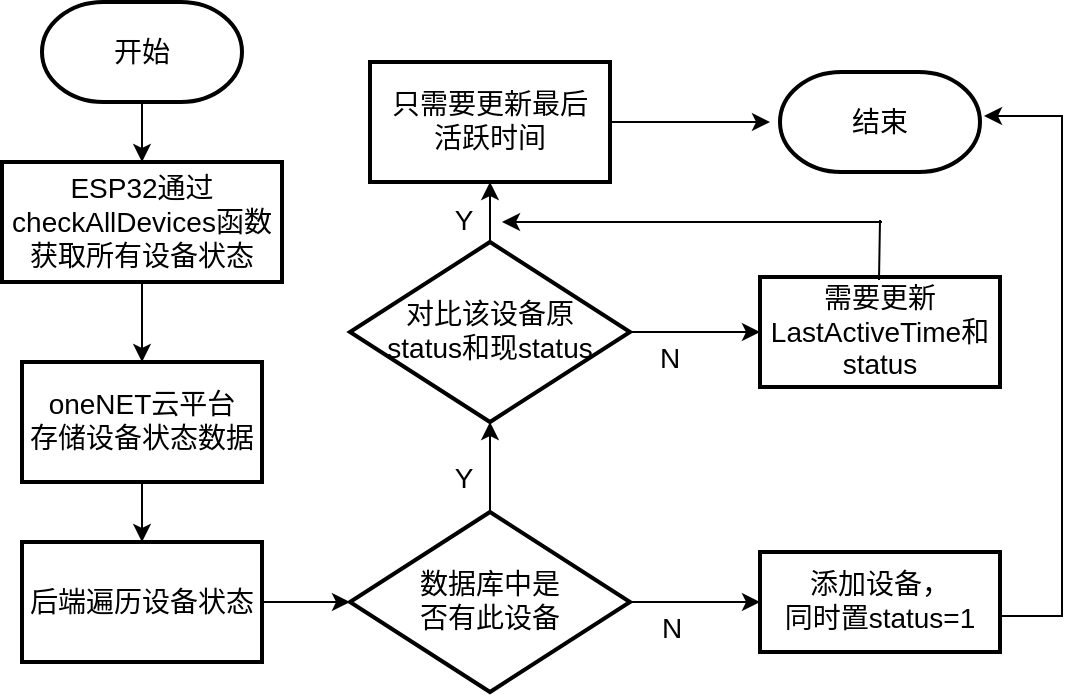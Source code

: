 <mxfile version="27.0.3">
  <diagram name="第 1 页" id="S2RGQvcJA3FcOc1Qyu4S">
    <mxGraphModel dx="1250" dy="688" grid="1" gridSize="10" guides="1" tooltips="1" connect="1" arrows="1" fold="1" page="1" pageScale="1" pageWidth="827" pageHeight="1169" math="0" shadow="0">
      <root>
        <mxCell id="0" />
        <mxCell id="1" parent="0" />
        <mxCell id="vir9oaAlZZpBoWdDmsXK-3" value="" style="edgeStyle=orthogonalEdgeStyle;rounded=0;orthogonalLoop=1;jettySize=auto;html=1;" parent="1" source="vir9oaAlZZpBoWdDmsXK-1" target="vir9oaAlZZpBoWdDmsXK-2" edge="1">
          <mxGeometry relative="1" as="geometry" />
        </mxCell>
        <mxCell id="vir9oaAlZZpBoWdDmsXK-1" value="&lt;font style=&quot;font-size: 14px;&quot;&gt;开始&lt;/font&gt;" style="strokeWidth=2;html=1;shape=mxgraph.flowchart.terminator;whiteSpace=wrap;" parent="1" vertex="1">
          <mxGeometry x="190" y="230" width="100" height="50" as="geometry" />
        </mxCell>
        <mxCell id="vir9oaAlZZpBoWdDmsXK-5" value="" style="edgeStyle=orthogonalEdgeStyle;rounded=0;orthogonalLoop=1;jettySize=auto;html=1;" parent="1" source="vir9oaAlZZpBoWdDmsXK-2" target="vir9oaAlZZpBoWdDmsXK-4" edge="1">
          <mxGeometry relative="1" as="geometry" />
        </mxCell>
        <mxCell id="vir9oaAlZZpBoWdDmsXK-2" value="&lt;p class=&quot;MsoNormal&quot;&gt;&lt;font style=&quot;font-size: 14px;&quot;&gt;&lt;font style=&quot;&quot;&gt;ESP32&lt;/font&gt;&lt;font style=&quot;&quot;&gt;通过&lt;/font&gt;&lt;font style=&quot;&quot;&gt;checkAllDevices&lt;/font&gt;&lt;font style=&quot;&quot;&gt;函数获取所有设备状态&lt;/font&gt;&lt;/font&gt;&lt;/p&gt;" style="whiteSpace=wrap;html=1;strokeWidth=2;" parent="1" vertex="1">
          <mxGeometry x="170" y="310" width="140" height="60" as="geometry" />
        </mxCell>
        <mxCell id="vir9oaAlZZpBoWdDmsXK-7" value="" style="edgeStyle=orthogonalEdgeStyle;rounded=0;orthogonalLoop=1;jettySize=auto;html=1;" parent="1" source="vir9oaAlZZpBoWdDmsXK-4" target="vir9oaAlZZpBoWdDmsXK-6" edge="1">
          <mxGeometry relative="1" as="geometry" />
        </mxCell>
        <mxCell id="vir9oaAlZZpBoWdDmsXK-4" value="&lt;div style=&quot;line-height: 30%;&quot;&gt;&lt;p class=&quot;MsoNormal&quot;&gt;&lt;font style=&quot;font-size: 14px;&quot; face=&quot;Helvetica&quot;&gt;&lt;font style=&quot;&quot;&gt;oneNET&lt;/font&gt;&lt;font style=&quot;&quot;&gt;云平台&lt;/font&gt;&lt;/font&gt;&lt;/p&gt;&lt;p class=&quot;MsoNormal&quot;&gt;&lt;font face=&quot;Helvetica&quot;&gt;&lt;font style=&quot;font-size: 14px;&quot;&gt;存储设备状态数据&lt;/font&gt;&lt;/font&gt;&lt;/p&gt;&lt;/div&gt;" style="whiteSpace=wrap;html=1;strokeWidth=2;" parent="1" vertex="1">
          <mxGeometry x="180" y="410" width="120" height="60" as="geometry" />
        </mxCell>
        <mxCell id="vir9oaAlZZpBoWdDmsXK-9" value="" style="edgeStyle=orthogonalEdgeStyle;rounded=0;orthogonalLoop=1;jettySize=auto;html=1;" parent="1" source="vir9oaAlZZpBoWdDmsXK-6" target="vir9oaAlZZpBoWdDmsXK-8" edge="1">
          <mxGeometry relative="1" as="geometry" />
        </mxCell>
        <mxCell id="vir9oaAlZZpBoWdDmsXK-6" value="&lt;p class=&quot;MsoNormal&quot;&gt;&lt;font style=&quot;font-size: 14px;&quot; face=&quot;Helvetica&quot;&gt;后端遍历设备状态&lt;/font&gt;&lt;/p&gt;" style="whiteSpace=wrap;html=1;strokeWidth=2;" parent="1" vertex="1">
          <mxGeometry x="180" y="500" width="120" height="60" as="geometry" />
        </mxCell>
        <mxCell id="vir9oaAlZZpBoWdDmsXK-11" value="" style="edgeStyle=orthogonalEdgeStyle;rounded=0;orthogonalLoop=1;jettySize=auto;html=1;" parent="1" source="vir9oaAlZZpBoWdDmsXK-8" target="vir9oaAlZZpBoWdDmsXK-10" edge="1">
          <mxGeometry relative="1" as="geometry" />
        </mxCell>
        <mxCell id="vir9oaAlZZpBoWdDmsXK-18" value="" style="edgeStyle=orthogonalEdgeStyle;rounded=0;orthogonalLoop=1;jettySize=auto;html=1;" parent="1" source="vir9oaAlZZpBoWdDmsXK-8" target="vir9oaAlZZpBoWdDmsXK-17" edge="1">
          <mxGeometry relative="1" as="geometry" />
        </mxCell>
        <mxCell id="vir9oaAlZZpBoWdDmsXK-8" value="&lt;div style=&quot;line-height: 30%;&quot;&gt;&lt;p class=&quot;MsoNormal&quot;&gt;&lt;span style=&quot;line-height: 30%;&quot;&gt;&lt;font style=&quot;font-size: 14px;&quot;&gt;数据库中是&lt;/font&gt;&lt;/span&gt;&lt;/p&gt;&lt;p class=&quot;MsoNormal&quot;&gt;&lt;span style=&quot;background-color: transparent; color: light-dark(rgb(0, 0, 0), rgb(255, 255, 255)); line-height: 30%;&quot;&gt;&lt;font style=&quot;font-size: 14px;&quot;&gt;否有此设备&lt;/font&gt;&lt;/span&gt;&lt;/p&gt;&lt;/div&gt;" style="rhombus;whiteSpace=wrap;html=1;strokeWidth=2;" parent="1" vertex="1">
          <mxGeometry x="344" y="485" width="140" height="90" as="geometry" />
        </mxCell>
        <mxCell id="vir9oaAlZZpBoWdDmsXK-13" value="" style="edgeStyle=orthogonalEdgeStyle;rounded=0;orthogonalLoop=1;jettySize=auto;html=1;" parent="1" source="vir9oaAlZZpBoWdDmsXK-10" target="vir9oaAlZZpBoWdDmsXK-12" edge="1">
          <mxGeometry relative="1" as="geometry" />
        </mxCell>
        <mxCell id="vir9oaAlZZpBoWdDmsXK-20" value="" style="edgeStyle=orthogonalEdgeStyle;rounded=0;orthogonalLoop=1;jettySize=auto;html=1;" parent="1" source="vir9oaAlZZpBoWdDmsXK-10" target="vir9oaAlZZpBoWdDmsXK-19" edge="1">
          <mxGeometry relative="1" as="geometry" />
        </mxCell>
        <mxCell id="vir9oaAlZZpBoWdDmsXK-10" value="&lt;div style=&quot;line-height: 30%;&quot;&gt;&lt;p class=&quot;MsoNormal&quot;&gt;&lt;span style=&quot;background-color: transparent; color: light-dark(rgb(0, 0, 0), rgb(255, 255, 255));&quot;&gt;&lt;font style=&quot;font-size: 14px;&quot;&gt;对比该设备原&lt;/font&gt;&lt;/span&gt;&lt;/p&gt;&lt;p class=&quot;MsoNormal&quot;&gt;&lt;font style=&quot;font-size: 14px;&quot;&gt;&lt;span style=&quot;background-color: transparent; color: light-dark(rgb(0, 0, 0), rgb(255, 255, 255));&quot;&gt;status&lt;/span&gt;&lt;span style=&quot;background-color: transparent; color: light-dark(rgb(0, 0, 0), rgb(255, 255, 255));&quot;&gt;和现status&lt;/span&gt;&lt;/font&gt;&lt;/p&gt;&lt;/div&gt;" style="rhombus;whiteSpace=wrap;html=1;strokeWidth=2;" parent="1" vertex="1">
          <mxGeometry x="344" y="350" width="140" height="90" as="geometry" />
        </mxCell>
        <mxCell id="vir9oaAlZZpBoWdDmsXK-15" value="" style="edgeStyle=orthogonalEdgeStyle;rounded=0;orthogonalLoop=1;jettySize=auto;html=1;" parent="1" source="vir9oaAlZZpBoWdDmsXK-12" edge="1">
          <mxGeometry relative="1" as="geometry">
            <mxPoint x="554" y="290" as="targetPoint" />
          </mxGeometry>
        </mxCell>
        <mxCell id="vir9oaAlZZpBoWdDmsXK-12" value="&lt;div style=&quot;line-height: 30%;&quot;&gt;&lt;p class=&quot;MsoNormal&quot;&gt;&lt;span style=&quot;line-height: 30%;&quot;&gt;&lt;font style=&quot;font-size: 14px;&quot; face=&quot;Helvetica&quot;&gt;只需要更新最后&lt;/font&gt;&lt;/span&gt;&lt;/p&gt;&lt;p class=&quot;MsoNormal&quot;&gt;&lt;span style=&quot;line-height: 30%;&quot;&gt;&lt;font style=&quot;font-size: 14px;&quot; face=&quot;Helvetica&quot;&gt;活跃时间&lt;/font&gt;&lt;/span&gt;&lt;/p&gt;&lt;/div&gt;" style="whiteSpace=wrap;html=1;strokeWidth=2;" parent="1" vertex="1">
          <mxGeometry x="354" y="260" width="120" height="60" as="geometry" />
        </mxCell>
        <mxCell id="vir9oaAlZZpBoWdDmsXK-16" value="&lt;font style=&quot;font-size: 14px;&quot;&gt;结束&lt;/font&gt;" style="strokeWidth=2;html=1;shape=mxgraph.flowchart.terminator;whiteSpace=wrap;" parent="1" vertex="1">
          <mxGeometry x="559" y="265" width="100" height="50" as="geometry" />
        </mxCell>
        <mxCell id="vir9oaAlZZpBoWdDmsXK-30" value="" style="edgeStyle=orthogonalEdgeStyle;rounded=0;orthogonalLoop=1;jettySize=auto;html=1;" parent="1" edge="1">
          <mxGeometry relative="1" as="geometry">
            <mxPoint x="670.0" y="537" as="sourcePoint" />
            <mxPoint x="661" y="287" as="targetPoint" />
            <Array as="points">
              <mxPoint x="700" y="537" />
              <mxPoint x="700" y="287" />
            </Array>
          </mxGeometry>
        </mxCell>
        <mxCell id="vir9oaAlZZpBoWdDmsXK-17" value="&lt;div style=&quot;line-height: 30%;&quot;&gt;&lt;p class=&quot;MsoNormal&quot;&gt;&lt;span style=&quot;line-height: 30%;&quot;&gt;&lt;font style=&quot;&quot; face=&quot;Helvetica&quot;&gt;&lt;font style=&quot;font-size: 14px;&quot;&gt;添加设备，&lt;/font&gt;&lt;/font&gt;&lt;/span&gt;&lt;/p&gt;&lt;p class=&quot;MsoNormal&quot;&gt;&lt;span style=&quot;line-height: 30%;&quot;&gt;&lt;font style=&quot;font-size: 14px;&quot; face=&quot;Helvetica&quot;&gt;&lt;font style=&quot;&quot;&gt;同时置&lt;/font&gt;&lt;font style=&quot;&quot;&gt;status=1&lt;/font&gt;&lt;/font&gt;&lt;/span&gt;&lt;/p&gt;&lt;/div&gt;" style="whiteSpace=wrap;html=1;strokeWidth=2;" parent="1" vertex="1">
          <mxGeometry x="549" y="505" width="120" height="50" as="geometry" />
        </mxCell>
        <mxCell id="vir9oaAlZZpBoWdDmsXK-19" value="&lt;p class=&quot;MsoNormal&quot;&gt;&lt;font style=&quot;font-size: 14px;&quot; face=&quot;Helvetica&quot;&gt;&lt;font style=&quot;&quot;&gt;需要更新&lt;/font&gt;&lt;font style=&quot;&quot;&gt;LastActiveTime&lt;/font&gt;&lt;font style=&quot;&quot;&gt;和&lt;/font&gt;&lt;font style=&quot;&quot;&gt;status&lt;/font&gt;&lt;/font&gt;&lt;span style=&quot;mso-spacerun:&#39;yes&#39;;font-family:Calibri;mso-fareast-font-family:宋体;&lt;br/&gt;mso-bidi-font-family:&#39;Times New Roman&#39;;font-size:10.5pt;mso-font-kerning:1.0pt;&quot;&gt;&lt;/span&gt;&lt;/p&gt;" style="whiteSpace=wrap;html=1;strokeWidth=2;" parent="1" vertex="1">
          <mxGeometry x="549" y="367.5" width="120" height="55" as="geometry" />
        </mxCell>
        <mxCell id="vir9oaAlZZpBoWdDmsXK-23" value="" style="endArrow=none;html=1;rounded=0;" parent="1" edge="1">
          <mxGeometry width="50" height="50" relative="1" as="geometry">
            <mxPoint x="608.5" y="369" as="sourcePoint" />
            <mxPoint x="609" y="339" as="targetPoint" />
          </mxGeometry>
        </mxCell>
        <mxCell id="vir9oaAlZZpBoWdDmsXK-24" value="" style="endArrow=classic;html=1;rounded=0;" parent="1" edge="1">
          <mxGeometry width="50" height="50" relative="1" as="geometry">
            <mxPoint x="610" y="340" as="sourcePoint" />
            <mxPoint x="420" y="340" as="targetPoint" />
          </mxGeometry>
        </mxCell>
        <mxCell id="vir9oaAlZZpBoWdDmsXK-25" value="&lt;font style=&quot;font-size: 14px;&quot;&gt;N&lt;/font&gt;" style="text;html=1;align=center;verticalAlign=middle;whiteSpace=wrap;rounded=0;" parent="1" vertex="1">
          <mxGeometry x="475" y="528" width="60" height="30" as="geometry" />
        </mxCell>
        <mxCell id="vir9oaAlZZpBoWdDmsXK-26" value="&lt;font style=&quot;font-size: 14px;&quot;&gt;Y&lt;/font&gt;" style="text;html=1;align=center;verticalAlign=middle;whiteSpace=wrap;rounded=0;" parent="1" vertex="1">
          <mxGeometry x="371" y="453" width="60" height="30" as="geometry" />
        </mxCell>
        <mxCell id="vir9oaAlZZpBoWdDmsXK-27" value="&lt;font style=&quot;font-size: 14px;&quot;&gt;Y&lt;/font&gt;" style="text;html=1;align=center;verticalAlign=middle;whiteSpace=wrap;rounded=0;" parent="1" vertex="1">
          <mxGeometry x="371" y="324" width="60" height="30" as="geometry" />
        </mxCell>
        <mxCell id="vir9oaAlZZpBoWdDmsXK-28" value="&lt;font style=&quot;font-size: 14px;&quot;&gt;N&lt;/font&gt;" style="text;html=1;align=center;verticalAlign=middle;whiteSpace=wrap;rounded=0;" parent="1" vertex="1">
          <mxGeometry x="474" y="392.5" width="60" height="30" as="geometry" />
        </mxCell>
      </root>
    </mxGraphModel>
  </diagram>
</mxfile>
